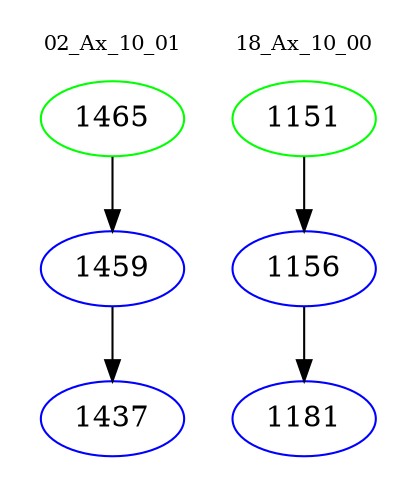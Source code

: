 digraph{
subgraph cluster_0 {
color = white
label = "02_Ax_10_01";
fontsize=10;
T0_1465 [label="1465", color="green"]
T0_1465 -> T0_1459 [color="black"]
T0_1459 [label="1459", color="blue"]
T0_1459 -> T0_1437 [color="black"]
T0_1437 [label="1437", color="blue"]
}
subgraph cluster_1 {
color = white
label = "18_Ax_10_00";
fontsize=10;
T1_1151 [label="1151", color="green"]
T1_1151 -> T1_1156 [color="black"]
T1_1156 [label="1156", color="blue"]
T1_1156 -> T1_1181 [color="black"]
T1_1181 [label="1181", color="blue"]
}
}
